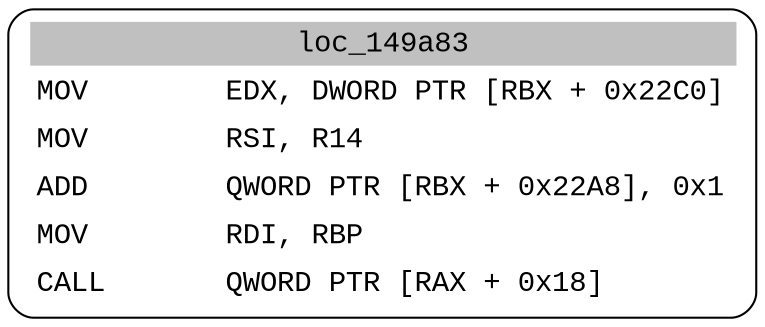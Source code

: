 digraph asm_graph {
1941 [
shape="Mrecord" fontname="Courier New"label =<<table border="0" cellborder="0" cellpadding="3"><tr><td align="center" colspan="2" bgcolor="grey">loc_149a83</td></tr><tr><td align="left">MOV        EDX, DWORD PTR [RBX + 0x22C0]</td></tr><tr><td align="left">MOV        RSI, R14</td></tr><tr><td align="left">ADD        QWORD PTR [RBX + 0x22A8], 0x1</td></tr><tr><td align="left">MOV        RDI, RBP</td></tr><tr><td align="left">CALL       QWORD PTR [RAX + 0x18]</td></tr></table>> ];
}